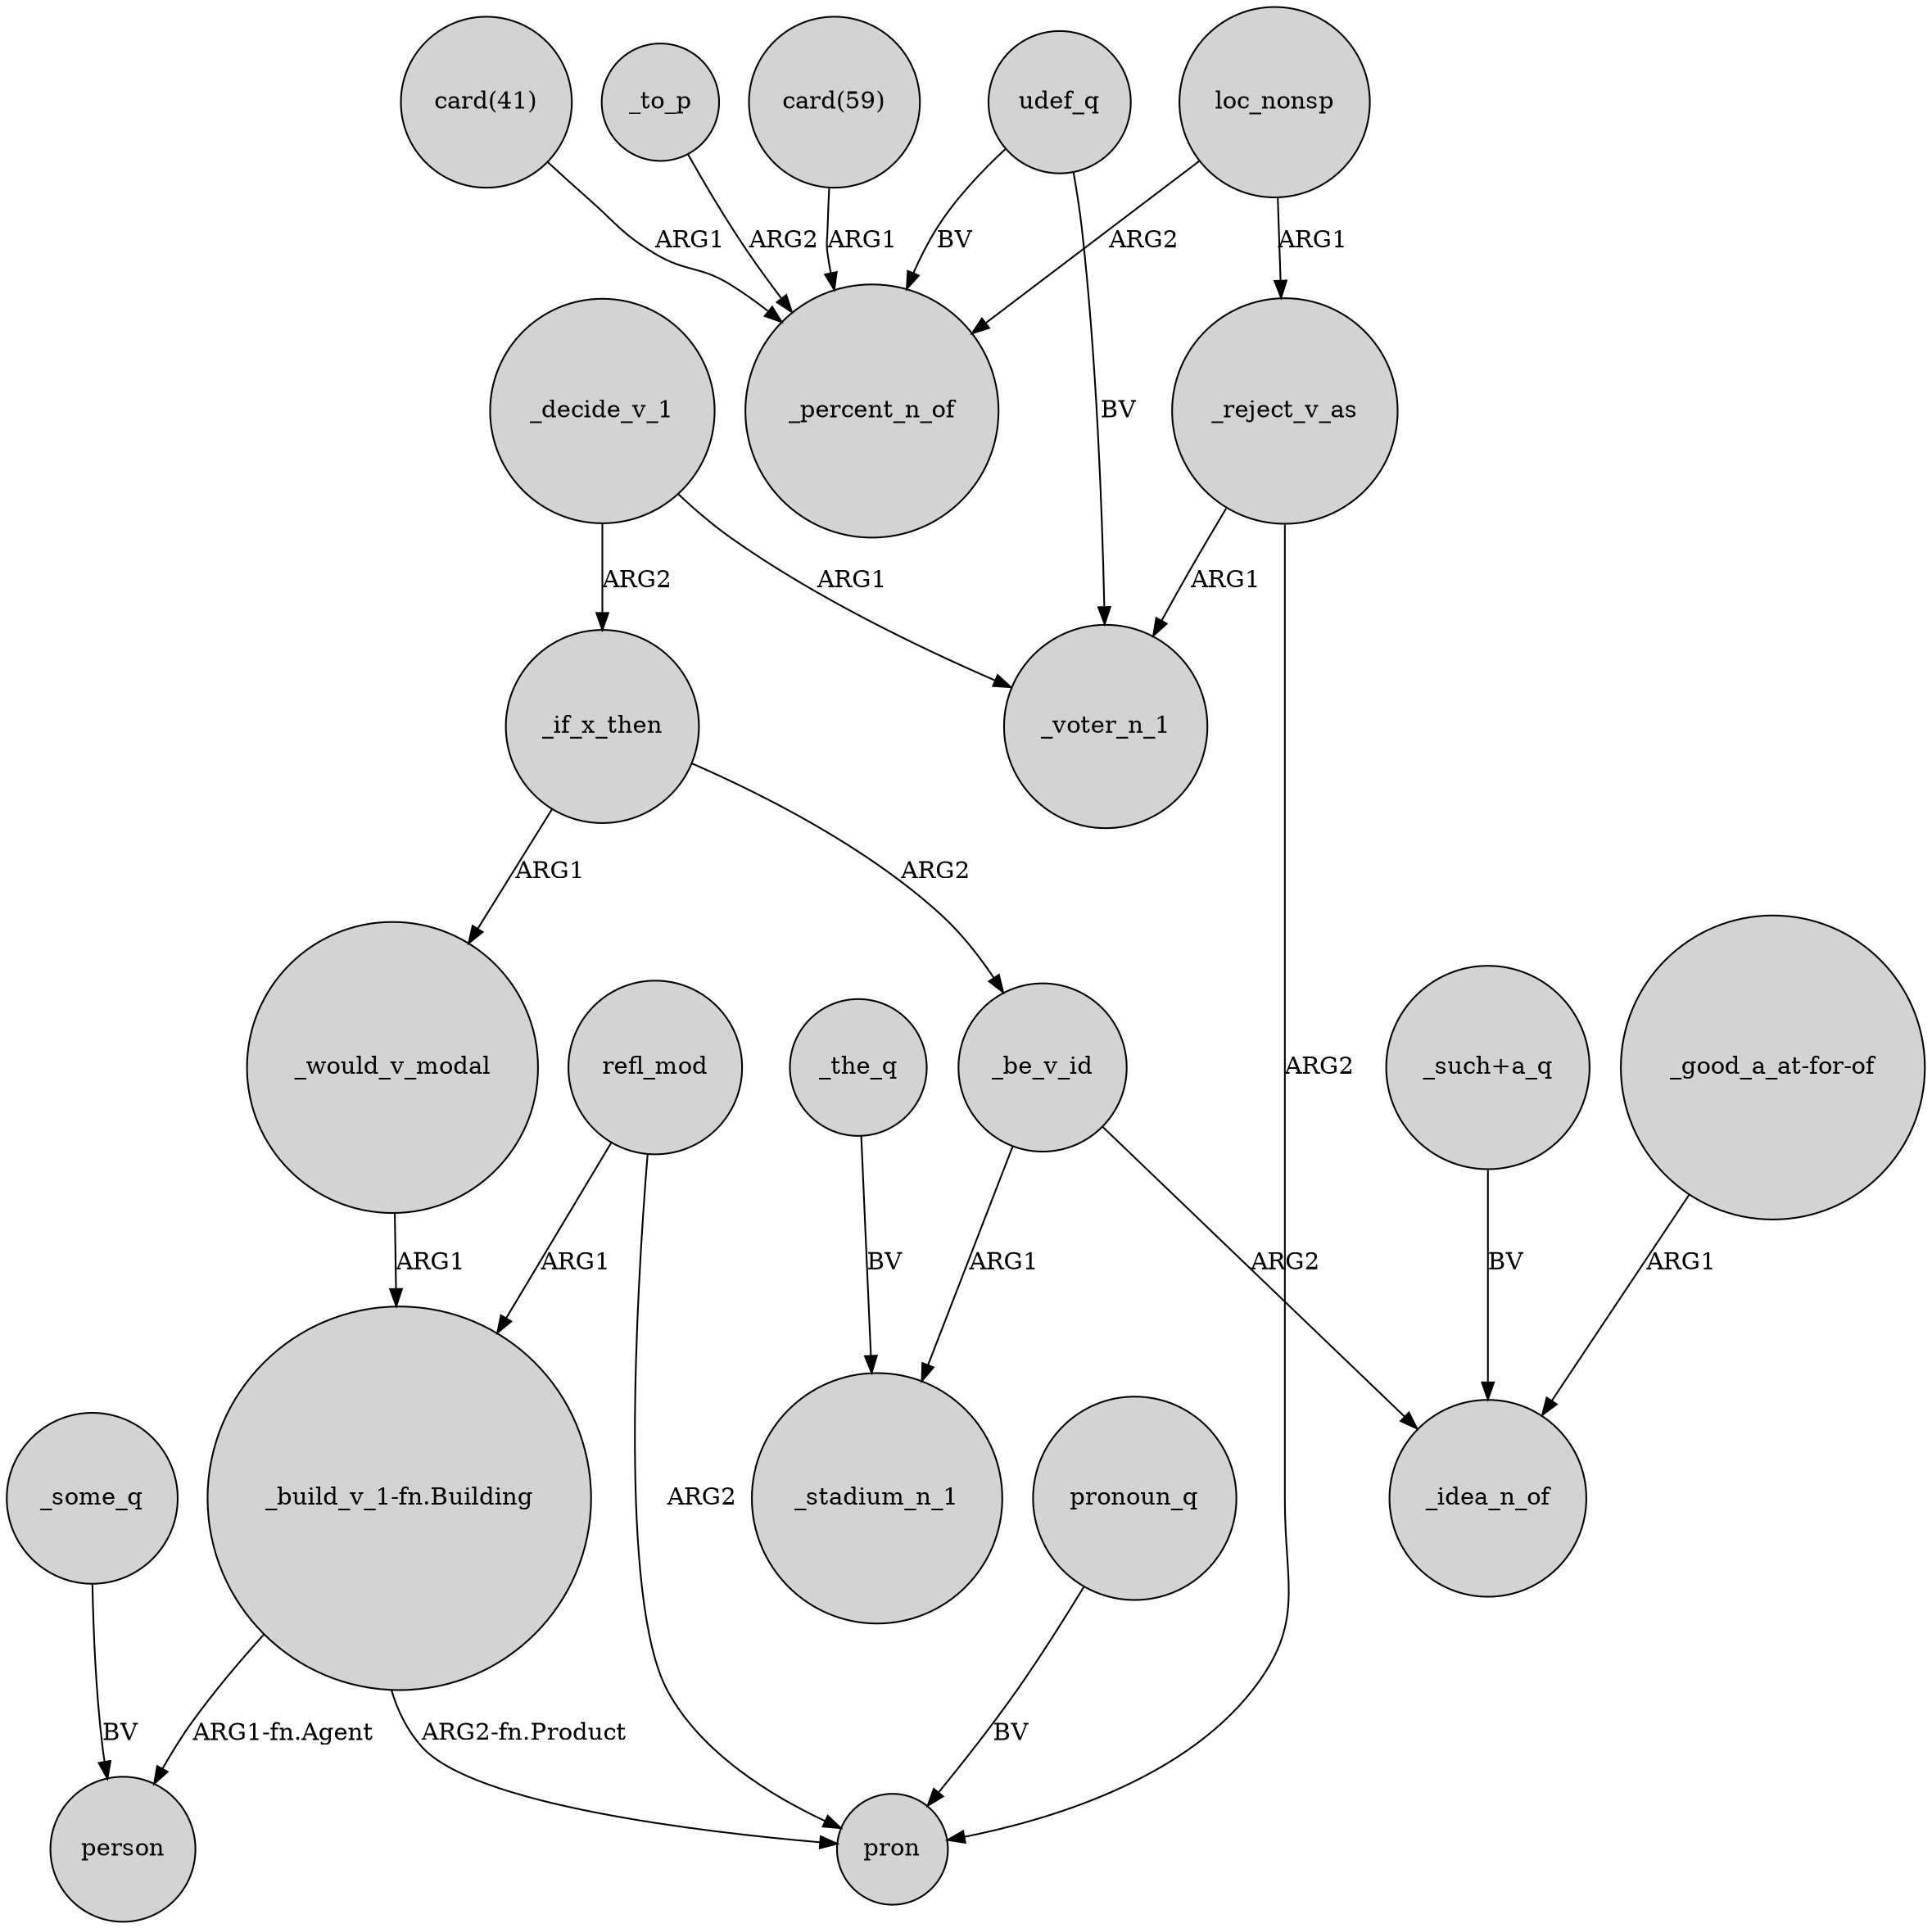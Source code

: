 digraph {
	node [shape=circle style=filled]
	"_build_v_1-fn.Building" -> person [label="ARG1-fn.Agent"]
	_reject_v_as -> pron [label=ARG2]
	"_build_v_1-fn.Building" -> pron [label="ARG2-fn.Product"]
	_decide_v_1 -> _if_x_then [label=ARG2]
	"card(41)" -> _percent_n_of [label=ARG1]
	_decide_v_1 -> _voter_n_1 [label=ARG1]
	_would_v_modal -> "_build_v_1-fn.Building" [label=ARG1]
	_if_x_then -> _be_v_id [label=ARG2]
	pronoun_q -> pron [label=BV]
	refl_mod -> pron [label=ARG2]
	_reject_v_as -> _voter_n_1 [label=ARG1]
	loc_nonsp -> _reject_v_as [label=ARG1]
	loc_nonsp -> _percent_n_of [label=ARG2]
	_some_q -> person [label=BV]
	_be_v_id -> _stadium_n_1 [label=ARG1]
	"_such+a_q" -> _idea_n_of [label=BV]
	udef_q -> _voter_n_1 [label=BV]
	_to_p -> _percent_n_of [label=ARG2]
	_if_x_then -> _would_v_modal [label=ARG1]
	refl_mod -> "_build_v_1-fn.Building" [label=ARG1]
	udef_q -> _percent_n_of [label=BV]
	_the_q -> _stadium_n_1 [label=BV]
	_be_v_id -> _idea_n_of [label=ARG2]
	"card(59)" -> _percent_n_of [label=ARG1]
	"_good_a_at-for-of" -> _idea_n_of [label=ARG1]
}

